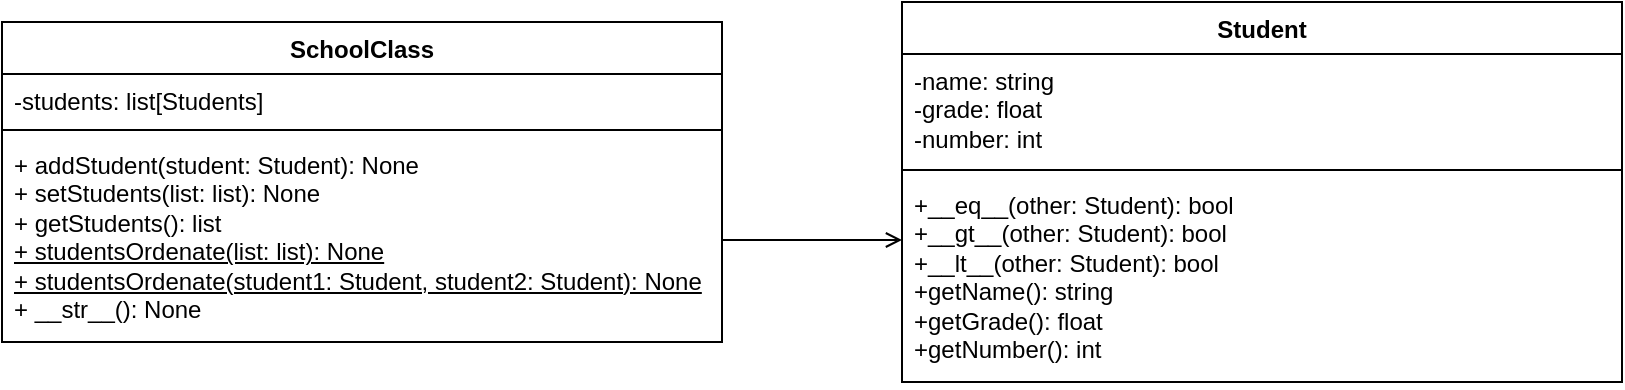 <mxfile version="24.7.17">
  <diagram name="Página-1" id="ZqX82djbbonzKoHzFuoh">
    <mxGraphModel dx="686" dy="835" grid="1" gridSize="10" guides="1" tooltips="1" connect="1" arrows="1" fold="1" page="1" pageScale="1" pageWidth="827" pageHeight="1169" math="0" shadow="0">
      <root>
        <mxCell id="0" />
        <mxCell id="1" parent="0" />
        <mxCell id="MPeXkSksH1p9oDuyKx3N-1" value="SchoolClass" style="swimlane;fontStyle=1;align=center;verticalAlign=top;childLayout=stackLayout;horizontal=1;startSize=26;horizontalStack=0;resizeParent=1;resizeParentMax=0;resizeLast=0;collapsible=1;marginBottom=0;whiteSpace=wrap;html=1;" vertex="1" parent="1">
          <mxGeometry x="130" y="380" width="360" height="160" as="geometry" />
        </mxCell>
        <mxCell id="MPeXkSksH1p9oDuyKx3N-2" value="-students: list[Students]" style="text;strokeColor=none;fillColor=none;align=left;verticalAlign=top;spacingLeft=4;spacingRight=4;overflow=hidden;rotatable=0;points=[[0,0.5],[1,0.5]];portConstraint=eastwest;whiteSpace=wrap;html=1;" vertex="1" parent="MPeXkSksH1p9oDuyKx3N-1">
          <mxGeometry y="26" width="360" height="24" as="geometry" />
        </mxCell>
        <mxCell id="MPeXkSksH1p9oDuyKx3N-3" value="" style="line;strokeWidth=1;fillColor=none;align=left;verticalAlign=middle;spacingTop=-1;spacingLeft=3;spacingRight=3;rotatable=0;labelPosition=right;points=[];portConstraint=eastwest;strokeColor=inherit;" vertex="1" parent="MPeXkSksH1p9oDuyKx3N-1">
          <mxGeometry y="50" width="360" height="8" as="geometry" />
        </mxCell>
        <mxCell id="MPeXkSksH1p9oDuyKx3N-4" value="+ addStudent(student: Student): None&lt;div&gt;+ setStudents(list: list): None&lt;/div&gt;&lt;div&gt;&lt;div&gt;+ getStudents(): list&lt;/div&gt;&lt;div&gt;&lt;u&gt;+ studentsOrdenate(list: list): None&lt;/u&gt;&lt;/div&gt;&lt;div&gt;&lt;u&gt;+ studentsOrdenate(student1: Student, student2: Student): None&lt;/u&gt;&lt;br&gt;&lt;/div&gt;&lt;/div&gt;&lt;div&gt;+ __str__(): None&lt;/div&gt;" style="text;strokeColor=none;fillColor=none;align=left;verticalAlign=top;spacingLeft=4;spacingRight=4;overflow=hidden;rotatable=0;points=[[0,0.5],[1,0.5]];portConstraint=eastwest;whiteSpace=wrap;html=1;" vertex="1" parent="MPeXkSksH1p9oDuyKx3N-1">
          <mxGeometry y="58" width="360" height="102" as="geometry" />
        </mxCell>
        <mxCell id="MPeXkSksH1p9oDuyKx3N-5" value="Student" style="swimlane;fontStyle=1;align=center;verticalAlign=top;childLayout=stackLayout;horizontal=1;startSize=26;horizontalStack=0;resizeParent=1;resizeParentMax=0;resizeLast=0;collapsible=1;marginBottom=0;whiteSpace=wrap;html=1;" vertex="1" parent="1">
          <mxGeometry x="580" y="370" width="360" height="190" as="geometry" />
        </mxCell>
        <mxCell id="MPeXkSksH1p9oDuyKx3N-6" value="-name: string&lt;div&gt;-grade: float&lt;/div&gt;&lt;div&gt;-number: int&lt;/div&gt;" style="text;strokeColor=none;fillColor=none;align=left;verticalAlign=top;spacingLeft=4;spacingRight=4;overflow=hidden;rotatable=0;points=[[0,0.5],[1,0.5]];portConstraint=eastwest;whiteSpace=wrap;html=1;" vertex="1" parent="MPeXkSksH1p9oDuyKx3N-5">
          <mxGeometry y="26" width="360" height="54" as="geometry" />
        </mxCell>
        <mxCell id="MPeXkSksH1p9oDuyKx3N-7" value="" style="line;strokeWidth=1;fillColor=none;align=left;verticalAlign=middle;spacingTop=-1;spacingLeft=3;spacingRight=3;rotatable=0;labelPosition=right;points=[];portConstraint=eastwest;strokeColor=inherit;" vertex="1" parent="MPeXkSksH1p9oDuyKx3N-5">
          <mxGeometry y="80" width="360" height="8" as="geometry" />
        </mxCell>
        <mxCell id="MPeXkSksH1p9oDuyKx3N-8" value="+__eq__(other: Student): bool&lt;div&gt;+__gt__(other: Student): bool&lt;br&gt;&lt;/div&gt;&lt;div&gt;+__lt__(other: Student): bool&lt;br&gt;&lt;/div&gt;&lt;div&gt;+getName(): string&lt;br&gt;&lt;/div&gt;&lt;div&gt;+getGrade(): float&lt;br&gt;&lt;/div&gt;&lt;div&gt;+getNumber(): int&lt;br&gt;&lt;/div&gt;" style="text;strokeColor=none;fillColor=none;align=left;verticalAlign=top;spacingLeft=4;spacingRight=4;overflow=hidden;rotatable=0;points=[[0,0.5],[1,0.5]];portConstraint=eastwest;whiteSpace=wrap;html=1;" vertex="1" parent="MPeXkSksH1p9oDuyKx3N-5">
          <mxGeometry y="88" width="360" height="102" as="geometry" />
        </mxCell>
        <mxCell id="MPeXkSksH1p9oDuyKx3N-9" style="edgeStyle=orthogonalEdgeStyle;rounded=0;orthogonalLoop=1;jettySize=auto;html=1;endArrow=open;endFill=0;" edge="1" parent="1" source="MPeXkSksH1p9oDuyKx3N-4">
          <mxGeometry relative="1" as="geometry">
            <mxPoint x="580" y="489" as="targetPoint" />
          </mxGeometry>
        </mxCell>
      </root>
    </mxGraphModel>
  </diagram>
</mxfile>
